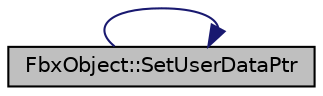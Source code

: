 digraph "FbxObject::SetUserDataPtr"
{
  edge [fontname="Helvetica",fontsize="10",labelfontname="Helvetica",labelfontsize="10"];
  node [fontname="Helvetica",fontsize="10",shape=record];
  rankdir="LR";
  Node350 [label="FbxObject::SetUserDataPtr",height=0.2,width=0.4,color="black", fillcolor="grey75", style="filled", fontcolor="black"];
  Node350 -> Node350 [color="midnightblue",fontsize="10",style="solid",fontname="Helvetica"];
}
